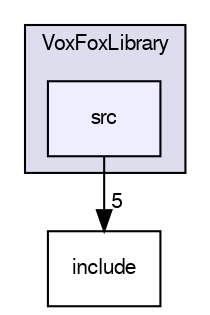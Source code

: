 digraph "src" {
  compound=true
  node [ fontsize="10", fontname="FreeSans"];
  edge [ labelfontsize="10", labelfontname="FreeSans"];
  subgraph clusterdir_632c303439042999f2d3c11c4f424adf {
    graph [ bgcolor="#ddddee", pencolor="black", label="VoxFoxLibrary" fontname="FreeSans", fontsize="10", URL="dir_632c303439042999f2d3c11c4f424adf.html"]
  dir_431c248b72d7de364566ae009608159f [shape=box, label="src", style="filled", fillcolor="#eeeeff", pencolor="black", URL="dir_431c248b72d7de364566ae009608159f.html"];
  }
  dir_95477adba7986e5bb194774853efdafb [shape=box label="include" URL="dir_95477adba7986e5bb194774853efdafb.html"];
  dir_431c248b72d7de364566ae009608159f->dir_95477adba7986e5bb194774853efdafb [headlabel="5", labeldistance=1.5 headhref="dir_000006_000007.html"];
}
